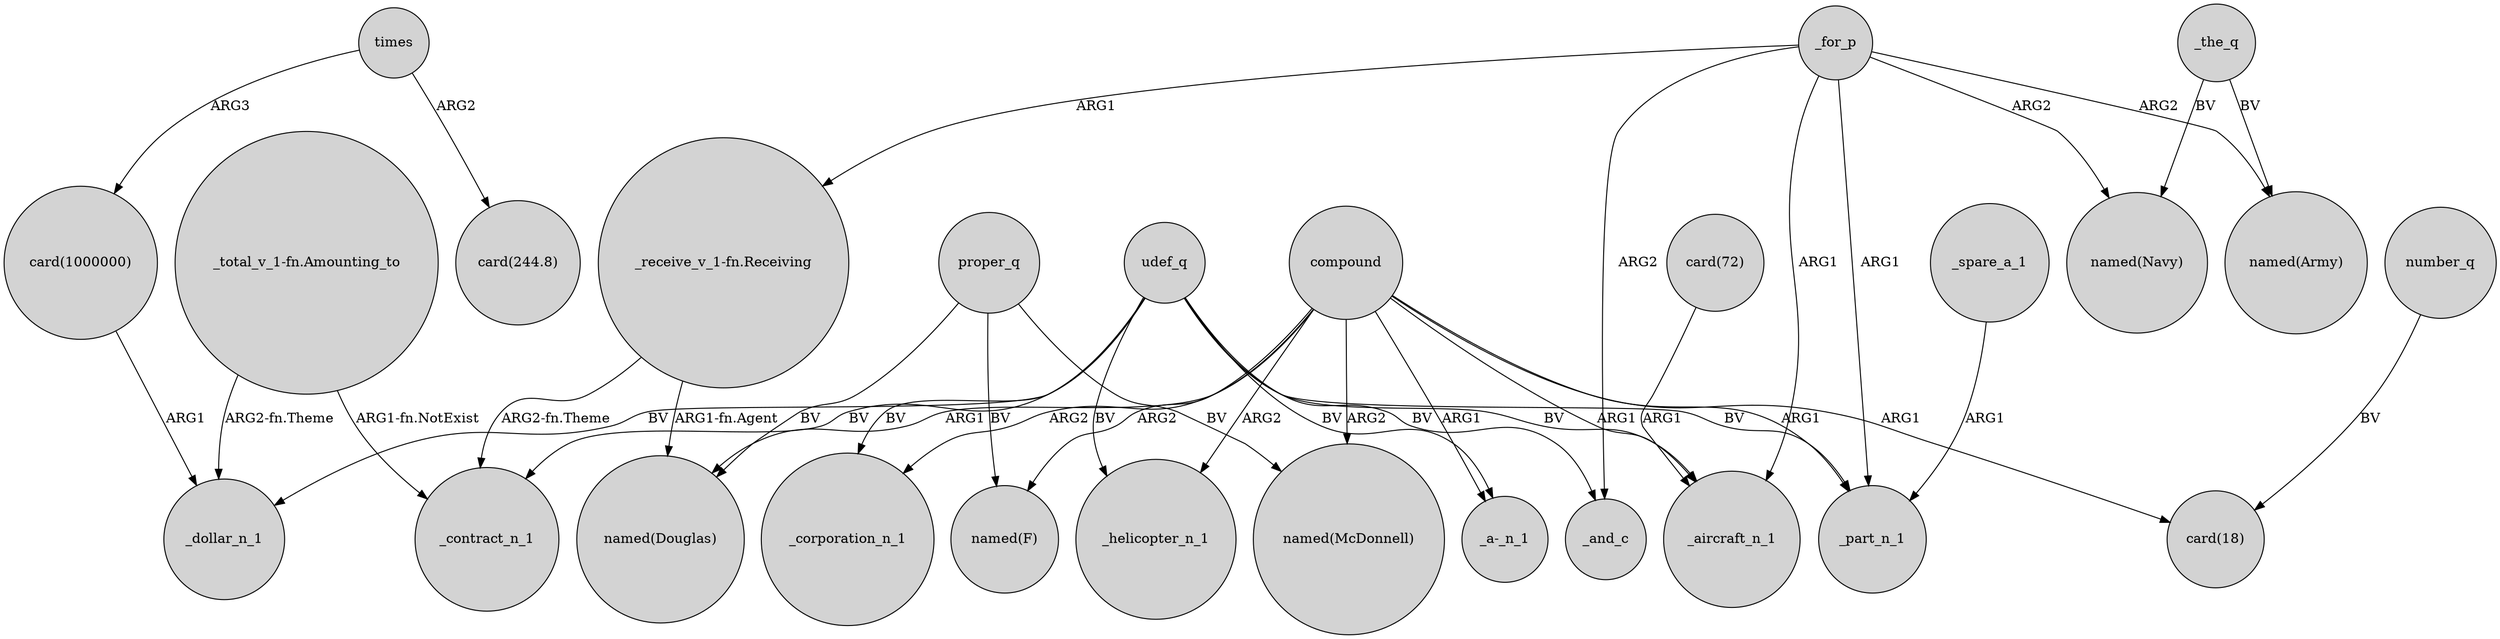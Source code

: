 digraph {
	node [shape=circle style=filled]
	"card(1000000)" -> _dollar_n_1 [label=ARG1]
	compound -> _helicopter_n_1 [label=ARG2]
	proper_q -> "named(F)" [label=BV]
	_the_q -> "named(Army)" [label=BV]
	"card(72)" -> _aircraft_n_1 [label=ARG1]
	compound -> _part_n_1 [label=ARG1]
	compound -> _corporation_n_1 [label=ARG2]
	compound -> _aircraft_n_1 [label=ARG1]
	proper_q -> "named(McDonnell)" [label=BV]
	_for_p -> _and_c [label=ARG2]
	compound -> "named(F)" [label=ARG2]
	_for_p -> _aircraft_n_1 [label=ARG1]
	number_q -> "card(18)" [label=BV]
	"_total_v_1-fn.Amounting_to" -> _contract_n_1 [label="ARG1-fn.NotExist"]
	udef_q -> _aircraft_n_1 [label=BV]
	udef_q -> _corporation_n_1 [label=BV]
	_the_q -> "named(Navy)" [label=BV]
	_spare_a_1 -> _part_n_1 [label=ARG1]
	compound -> "_a-_n_1" [label=ARG1]
	compound -> "card(18)" [label=ARG1]
	proper_q -> "named(Douglas)" [label=BV]
	times -> "card(1000000)" [label=ARG3]
	_for_p -> "named(Army)" [label=ARG2]
	times -> "card(244.8)" [label=ARG2]
	udef_q -> _part_n_1 [label=BV]
	udef_q -> "_a-_n_1" [label=BV]
	compound -> "named(McDonnell)" [label=ARG2]
	udef_q -> _helicopter_n_1 [label=BV]
	_for_p -> "_receive_v_1-fn.Receiving" [label=ARG1]
	"_receive_v_1-fn.Receiving" -> "named(Douglas)" [label="ARG1-fn.Agent"]
	udef_q -> _contract_n_1 [label=BV]
	udef_q -> _and_c [label=BV]
	"_total_v_1-fn.Amounting_to" -> _dollar_n_1 [label="ARG2-fn.Theme"]
	_for_p -> _part_n_1 [label=ARG1]
	"_receive_v_1-fn.Receiving" -> _contract_n_1 [label="ARG2-fn.Theme"]
	udef_q -> _dollar_n_1 [label=BV]
	_for_p -> "named(Navy)" [label=ARG2]
	compound -> "named(Douglas)" [label=ARG1]
}
